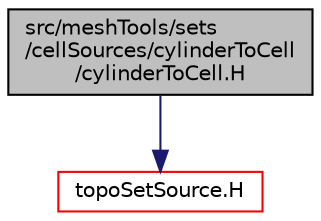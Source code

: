 digraph "src/meshTools/sets/cellSources/cylinderToCell/cylinderToCell.H"
{
  bgcolor="transparent";
  edge [fontname="Helvetica",fontsize="10",labelfontname="Helvetica",labelfontsize="10"];
  node [fontname="Helvetica",fontsize="10",shape=record];
  Node0 [label="src/meshTools/sets\l/cellSources/cylinderToCell\l/cylinderToCell.H",height=0.2,width=0.4,color="black", fillcolor="grey75", style="filled", fontcolor="black"];
  Node0 -> Node1 [color="midnightblue",fontsize="10",style="solid",fontname="Helvetica"];
  Node1 [label="topoSetSource.H",height=0.2,width=0.4,color="red",URL="$a08852.html"];
}

